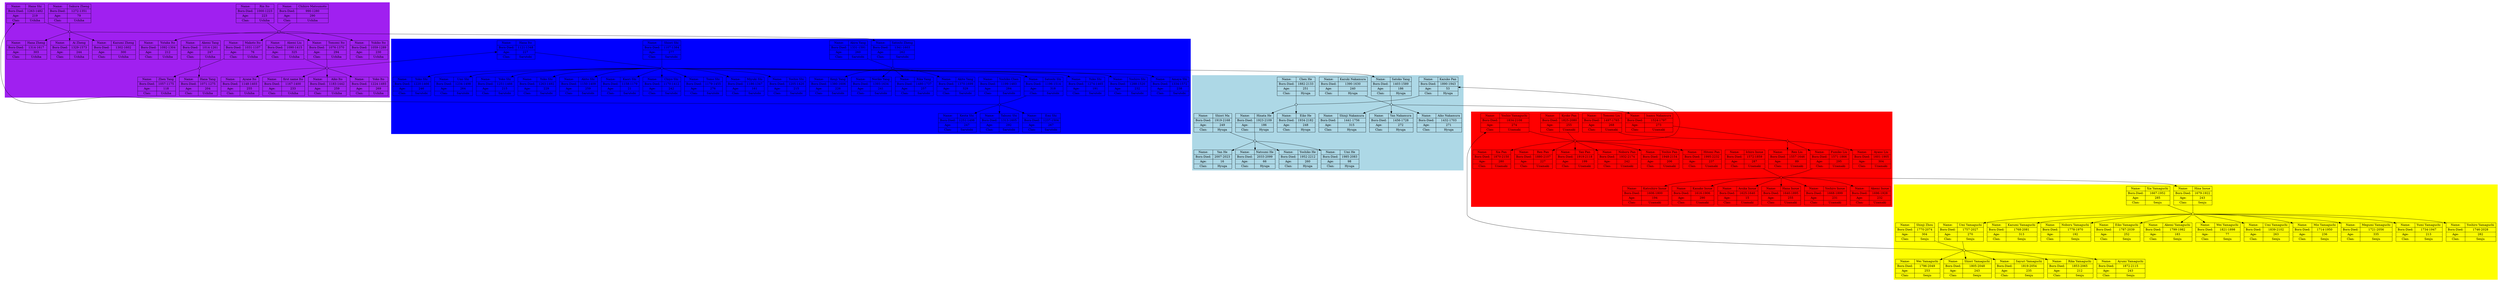 digraph FamilyTree {
	1 -> "1and0" [arrowhead=none]
	0 -> "1and0" [arrowhead=none]
	"1and0" -> 2
	"1and0" -> 3
	"1and0" -> 4
	"1and0" -> 5
	6 -> "6and2" [arrowhead=none]
	2 -> "6and2" [arrowhead=none]
	"6and2" -> 7
	"6and2" -> 8
	9 -> "9and4" [arrowhead=none]
	4 -> "9and4" [arrowhead=none]
	"9and4" -> 10
	"9and4" -> 11
	"9and4" -> 12
	"9and4" -> 13
	"9and4" -> 14
	15 -> "15and10" [arrowhead=none]
	10 -> "15and10" [arrowhead=none]
	"15and10" -> 16
	"15and10" -> 17
	"15and10" -> 18
	"15and10" -> 19
	"15and10" -> 20
	"15and10" -> 21
	"15and10" -> 22
	"15and10" -> 23
	"15and10" -> 24
	"15and10" -> 25
	"15and10" -> 26
	"15and10" -> 27
	"15and10" -> 28
	"15and10" -> 29
	30 -> "30and21" [arrowhead=none]
	21 -> "30and21" [arrowhead=none]
	"30and21" -> 31
	"30and21" -> 32
	"30and21" -> 33
	"30and21" -> 34
	35 -> "35and33" [arrowhead=none]
	33 -> "35and33" [arrowhead=none]
	"35and33" -> 36
	"35and33" -> 37
	"35and33" -> 38
	"35and33" -> 39
	40 -> "40and39" [arrowhead=none]
	39 -> "40and39" [arrowhead=none]
	"40and39" -> 41
	"40and39" -> 42
	"40and39" -> 43
	"40and39" -> 44
	"40and39" -> 45
	46 -> "46and44" [arrowhead=none]
	44 -> "46and44" [arrowhead=none]
	"46and44" -> 47
	"46and44" -> 48
	"46and44" -> 49
	"46and44" -> 50
	51 -> "51and50" [arrowhead=none]
	50 -> "51and50" [arrowhead=none]
	"51and50" -> 52
	"51and50" -> 53
	"51and50" -> 54
	55 -> "55and53" [arrowhead=none]
	53 -> "55and53" [arrowhead=none]
	"55and53" -> 56
	"55and53" -> 57
	"55and53" -> 58
	"55and53" -> 59
	"55and53" -> 60
	"55and53" -> 61
	"55and53" -> 62
	63 -> "63and61" [arrowhead=none]
	61 -> "63and61" [arrowhead=none]
	"63and61" -> 64
	"63and61" -> 65
	"63and61" -> 66
	"63and61" -> 67
	"63and61" -> 68
	"63and61" -> 69
	"63and61" -> 70
	"63and61" -> 71
	"63and61" -> 72
	"63and61" -> 73
	"63and61" -> 74
	75 -> "75and68" [arrowhead=none]
	68 -> "75and68" [arrowhead=none]
	"75and68" -> 76
	"75and68" -> 77
	"75and68" -> 78
	"75and68" -> 79
	"75and68" -> 80
	"75and68" -> 81
	82 -> "82and79" [arrowhead=none]
	79 -> "82and79" [arrowhead=none]
	"82and79" -> 83
	"82and79" -> 84
	"82and79" -> 85
	"82and79" -> 86
	"82and79" -> 87
	"82and79" -> 88
	"82and79" -> 89
	90 -> "90and85" [arrowhead=none]
	85 -> "90and85" [arrowhead=none]
	"90and85" -> 91
	"90and85" -> 92
	93 -> "93and91" [arrowhead=none]
	91 -> "93and91" [arrowhead=none]
	"93and91" -> 94
	"93and91" -> 95
	"93and91" -> 96
	"93and91" -> 97
	subgraph cluster_Uchiha {
		color=purple style=filled
		0 [label="{Name: | Born-Died: | Age: | Clan:} | {Rin Ito | 1000-1223 | 223 | Uchiha}" shape=record]
		1 [label="{Name: | Born-Died: | Age: | Clan:} | {Chihiro Matsumoto | 990-1280 | 290 | Uchiha}" shape=record]
		2 [label="{Name: | Born-Died: | Age: | Clan:} | {Makoto Ito | 1031-1107 | 76 | Uchiha}" shape=record]
		3 [label="{Name: | Born-Died: | Age: | Clan:} | {Yukiko Ito | 1059-1289 | 230 | Uchiha}" shape=record]
		4 [label="{Name: | Born-Died: | Age: | Clan:} | {Tomomi Ito | 1076-1370 | 294 | Uchiha}" shape=record]
		5 [label="{Name: | Born-Died: | Age: | Clan:} | {Yutaka Ito | 1092-1304 | 212 | Uchiha}" shape=record]
		6 [label="{Name: | Born-Died: | Age: | Clan:} | {Akemi Tang | 1014-1261 | 247 | Uchiha}" shape=record]
		7 [label="{Name: | Born-Died: | Age: | Clan:} | {Zhen Tang | 1057-1175 | 118 | Uchiha}" shape=record]
		8 [label="{Name: | Born-Died: | Age: | Clan:} | {Hana Tang | 1071-1275 | 204 | Uchiha}" shape=record]
		9 [label="{Name: | Born-Died: | Age: | Clan:} | {Akemi Liu | 1090-1415 | 325 | Uchiha}" shape=record]
		11 [label="{Name: | Born-Died: | Age: | Clan:} | {Ayane Ito | 1148-1403 | 255 | Uchiha}" shape=record]
		12 [label="{Name: | Born-Died: | Age: | Clan:} | {first name Ito | 1167-1400 | 233 | Uchiha}" shape=record]
		13 [label="{Name: | Born-Died: | Age: | Clan:} | {Aiko Ito | 1183-1442 | 259 | Uchiha}" shape=record]
		14 [label="{Name: | Born-Died: | Age: | Clan:} | {Yoko Ito | 1224-1493 | 269 | Uchiha}" shape=record]
		33 [label="{Name: | Born-Died: | Age: | Clan:} | {Hana Shi | 1263-1482 | 219 | Uchiha}" shape=record]
		35 [label="{Name: | Born-Died: | Age: | Clan:} | {Sakura Zheng | 1272-1351 | 79 | Uchiha}" shape=record]
		36 [label="{Name: | Born-Died: | Age: | Clan:} | {Kazumi Zheng | 1302-1602 | 300 | Uchiha}" shape=record]
		37 [label="{Name: | Born-Died: | Age: | Clan:} | {Hana Zheng | 1314-1617 | 303 | Uchiha}" shape=record]
		38 [label="{Name: | Born-Died: | Age: | Clan:} | {Ai Zheng | 1329-1573 | 244 | Uchiha}" shape=record]
		"1and0" [label="" height=0.2 shape=diamond width=0.2]
		"6and2" [label="" height=0.2 shape=diamond width=0.2]
		"9and4" [label="" height=0.2 shape=diamond width=0.2]
		"35and33" [label="" height=0.2 shape=diamond width=0.2]
	}
	subgraph cluster_Sarutobi {
		color=blue style=filled
		10 [label="{Name: | Born-Died: | Age: | Clan:} | {Hana Ito | 1121-1348 | 227 | Sarutobi}" shape=record]
		15 [label="{Name: | Born-Died: | Age: | Clan:} | {Shiori Shi | 1107-1384 | 277 | Sarutobi}" shape=record]
		16 [label="{Name: | Born-Died: | Age: | Clan:} | {Akito Shi | 1150-1409 | 259 | Sarutobi}" shape=record]
		17 [label="{Name: | Born-Died: | Age: | Clan:} | {Kaori Shi | 1158-1179 | 21 | Sarutobi}" shape=record]
		18 [label="{Name: | Born-Died: | Age: | Clan:} | {Chiyo Shi | 1170-1412 | 242 | Sarutobi}" shape=record]
		19 [label="{Name: | Born-Died: | Age: | Clan:} | {Tomo Shi | 1179-1455 | 276 | Sarutobi}" shape=record]
		20 [label="{Name: | Born-Died: | Age: | Clan:} | {Miyuki Shi | 1186-1347 | 161 | Sarutobi}" shape=record]
		21 [label="{Name: | Born-Died: | Age: | Clan:} | {Satoshi Shi | 1196-1514 | 318 | Sarutobi}" shape=record]
		22 [label="{Name: | Born-Died: | Age: | Clan:} | {Yoshio Shi | 1205-1420 | 215 | Sarutobi}" shape=record]
		23 [label="{Name: | Born-Died: | Age: | Clan:} | {Yoko Shi | 1220-1466 | 246 | Sarutobi}" shape=record]
		24 [label="{Name: | Born-Died: | Age: | Clan:} | {Umi Shi | 1234-1498 | 264 | Sarutobi}" shape=record]
		25 [label="{Name: | Born-Died: | Age: | Clan:} | {Yoko Shi | 1251-1466 | 215 | Sarutobi}" shape=record]
		26 [label="{Name: | Born-Died: | Age: | Clan:} | {Yuko Shi | 1263-1492 | 229 | Sarutobi}" shape=record]
		27 [label="{Name: | Born-Died: | Age: | Clan:} | {Yuko Shi | 1274-1465 | 191 | Sarutobi}" shape=record]
		28 [label="{Name: | Born-Died: | Age: | Clan:} | {Yoshiro Shi | 1288-1520 | 232 | Sarutobi}" shape=record]
		29 [label="{Name: | Born-Died: | Age: | Clan:} | {Amaya Shi | 1334-1572 | 238 | Sarutobi}" shape=record]
		30 [label="{Name: | Born-Died: | Age: | Clan:} | {Yoshiko Chen | 1199-1483 | 284 | Sarutobi}" shape=record]
		31 [label="{Name: | Born-Died: | Age: | Clan:} | {Emi Shi | 1237-1504 | 267 | Sarutobi}" shape=record]
		32 [label="{Name: | Born-Died: | Age: | Clan:} | {Kenta Shi | 1251-1498 | 247 | Sarutobi}" shape=record]
		34 [label="{Name: | Born-Died: | Age: | Clan:} | {Takumi Shi | 1313-1605 | 292 | Sarutobi}" shape=record]
		39 [label="{Name: | Born-Died: | Age: | Clan:} | {Satoshi Zheng | 1341-1603 | 262 | Sarutobi}" shape=record]
		40 [label="{Name: | Born-Died: | Age: | Clan:} | {Akira Yang | 1331-1591 | 260 | Sarutobi}" shape=record]
		41 [label="{Name: | Born-Died: | Age: | Clan:} | {Akito Yang | 1370-1699 | 329 | Sarutobi}" shape=record]
		42 [label="{Name: | Born-Died: | Age: | Clan:} | {Kenji Yang | 1380-1606 | 226 | Sarutobi}" shape=record]
		43 [label="{Name: | Born-Died: | Age: | Clan:} | {Noriko Yang | 1393-1634 | 241 | Sarutobi}" shape=record]
		45 [label="{Name: | Born-Died: | Age: | Clan:} | {Rika Yang | 1480-1737 | 257 | Sarutobi}" shape=record]
		"15and10" [label="" height=0.2 shape=diamond width=0.2]
		"30and21" [label="" height=0.2 shape=diamond width=0.2]
		"40and39" [label="" height=0.2 shape=diamond width=0.2]
	}
	subgraph cluster_Hyuga {
		color=lightblue style=filled
		44 [label="{Name: | Born-Died: | Age: | Clan:} | {Satoko Yang | 1403-1589 | 186 | Hyuga}" shape=record]
		46 [label="{Name: | Born-Died: | Age: | Clan:} | {Kazuki Nakamura | 1390-1630 | 240 | Hyuga}" shape=record]
		47 [label="{Name: | Born-Died: | Age: | Clan:} | {Aiko Nakamura | 1432-1703 | 271 | Hyuga}" shape=record]
		48 [label="{Name: | Born-Died: | Age: | Clan:} | {Shinji Nakamura | 1441-1756 | 315 | Hyuga}" shape=record]
		49 [label="{Name: | Born-Died: | Age: | Clan:} | {Yan Nakamura | 1456-1728 | 272 | Hyuga}" shape=record]
		85 [label="{Name: | Born-Died: | Age: | Clan:} | {Kazuko Pan | 1890-1943 | 53 | Hyuga}" shape=record]
		90 [label="{Name: | Born-Died: | Age: | Clan:} | {Chen He | 1882-2133 | 251 | Hyuga}" shape=record]
		91 [label="{Name: | Born-Died: | Age: | Clan:} | {Hinata He | 1923-2109 | 186 | Hyuga}" shape=record]
		92 [label="{Name: | Born-Died: | Age: | Clan:} | {Eiko He | 1934-2182 | 248 | Hyuga}" shape=record]
		93 [label="{Name: | Born-Died: | Age: | Clan:} | {Shiori Ma | 1919-2168 | 249 | Hyuga}" shape=record]
		94 [label="{Name: | Born-Died: | Age: | Clan:} | {Yoshiko He | 1952-2212 | 260 | Hyuga}" shape=record]
		95 [label="{Name: | Born-Died: | Age: | Clan:} | {Umi He | 1985-2083 | 98 | Hyuga}" shape=record]
		96 [label="{Name: | Born-Died: | Age: | Clan:} | {Yan He | 2007-2023 | 16 | Hyuga}" shape=record]
		97 [label="{Name: | Born-Died: | Age: | Clan:} | {Natsumi He | 2033-2099 | 66 | Hyuga}" shape=record]
		"46and44" [label="" height=0.2 shape=diamond width=0.2]
		"90and85" [label="" height=0.2 shape=diamond width=0.2]
		"93and91" [label="" height=0.2 shape=diamond width=0.2]
	}
	subgraph cluster_Uzamaki {
		color=red style=filled
		50 [label="{Name: | Born-Died: | Age: | Clan:} | {Isamu Nakamura | 1524-1797 | 273 | Uzamaki}" shape=record]
		51 [label="{Name: | Born-Died: | Age: | Clan:} | {Tomomi Liu | 1497-1765 | 268 | Uzamaki}" shape=record]
		52 [label="{Name: | Born-Died: | Age: | Clan:} | {Ren Liu | 1557-1646 | 89 | Uzamaki}" shape=record]
		53 [label="{Name: | Born-Died: | Age: | Clan:} | {Fumiko Liu | 1571-1866 | 295 | Uzamaki}" shape=record]
		54 [label="{Name: | Born-Died: | Age: | Clan:} | {Ayano Liu | 1601-1905 | 304 | Uzamaki}" shape=record]
		55 [label="{Name: | Born-Died: | Age: | Clan:} | {Ichiro Inoue | 1572-1859 | 287 | Uzamaki}" shape=record]
		56 [label="{Name: | Born-Died: | Age: | Clan:} | {Katsuhiro Inoue | 1606-1800 | 194 | Uzamaki}" shape=record]
		57 [label="{Name: | Born-Died: | Age: | Clan:} | {Kanako Inoue | 1616-1906 | 290 | Uzamaki}" shape=record]
		58 [label="{Name: | Born-Died: | Age: | Clan:} | {Asuka Inoue | 1625-1640 | 15 | Uzamaki}" shape=record]
		59 [label="{Name: | Born-Died: | Age: | Clan:} | {Hana Inoue | 1640-1895 | 255 | Uzamaki}" shape=record]
		60 [label="{Name: | Born-Died: | Age: | Clan:} | {Yoshiro Inoue | 1668-1899 | 231 | Uzamaki}" shape=record]
		62 [label="{Name: | Born-Died: | Age: | Clan:} | {Akemi Inoue | 1696-1928 | 232 | Uzamaki}" shape=record]
		79 [label="{Name: | Born-Died: | Age: | Clan:} | {Yoshio Yamaguchi | 1834-2108 | 274 | Uzamaki}" shape=record]
		82 [label="{Name: | Born-Died: | Age: | Clan:} | {Kyoko Pan | 1825-2080 | 255 | Uzamaki}" shape=record]
		83 [label="{Name: | Born-Died: | Age: | Clan:} | {Xia Pan | 1870-2150 | 280 | Uzamaki}" shape=record]
		84 [label="{Name: | Born-Died: | Age: | Clan:} | {Ren Pan | 1880-2107 | 227 | Uzamaki}" shape=record]
		86 [label="{Name: | Born-Died: | Age: | Clan:} | {Yan Pan | 1919-2118 | 199 | Uzamaki}" shape=record]
		87 [label="{Name: | Born-Died: | Age: | Clan:} | {Noboru Pan | 1932-2174 | 242 | Uzamaki}" shape=record]
		88 [label="{Name: | Born-Died: | Age: | Clan:} | {Yoshio Pan | 1948-2154 | 206 | Uzamaki}" shape=record]
		89 [label="{Name: | Born-Died: | Age: | Clan:} | {Hitomi Pan | 1995-2232 | 237 | Uzamaki}" shape=record]
		"51and50" [label="" height=0.2 shape=diamond width=0.2]
		"55and53" [label="" height=0.2 shape=diamond width=0.2]
		"82and79" [label="" height=0.2 shape=diamond width=0.2]
	}
	subgraph cluster_Senju {
		color=yellow style=filled
		61 [label="{Name: | Born-Died: | Age: | Clan:} | {Hina Inoue | 1679-1922 | 243 | Senju}" shape=record]
		63 [label="{Name: | Born-Died: | Age: | Clan:} | {Xia Yamaguchi | 1667-1952 | 285 | Senju}" shape=record]
		64 [label="{Name: | Born-Died: | Age: | Clan:} | {Mio Yamaguchi | 1714-1950 | 236 | Senju}" shape=record]
		65 [label="{Name: | Born-Died: | Age: | Clan:} | {Megumi Yamaguchi | 1721-2056 | 335 | Senju}" shape=record]
		66 [label="{Name: | Born-Died: | Age: | Clan:} | {Yumi Yamaguchi | 1734-1947 | 213 | Senju}" shape=record]
		67 [label="{Name: | Born-Died: | Age: | Clan:} | {Yoshiro Yamaguchi | 1746-2028 | 282 | Senju}" shape=record]
		68 [label="{Name: | Born-Died: | Age: | Clan:} | {Umi Yamaguchi | 1757-2027 | 270 | Senju}" shape=record]
		69 [label="{Name: | Born-Died: | Age: | Clan:} | {Kazumi Yamaguchi | 1768-2081 | 313 | Senju}" shape=record]
		70 [label="{Name: | Born-Died: | Age: | Clan:} | {Noboru Yamaguchi | 1778-1970 | 192 | Senju}" shape=record]
		71 [label="{Name: | Born-Died: | Age: | Clan:} | {Eiko Yamaguchi | 1787-2039 | 252 | Senju}" shape=record]
		72 [label="{Name: | Born-Died: | Age: | Clan:} | {Akemi Yamaguchi | 1799-1982 | 183 | Senju}" shape=record]
		73 [label="{Name: | Born-Died: | Age: | Clan:} | {Wei Yamaguchi | 1821-1898 | 77 | Senju}" shape=record]
		74 [label="{Name: | Born-Died: | Age: | Clan:} | {Umi Yamaguchi | 1839-2102 | 263 | Senju}" shape=record]
		75 [label="{Name: | Born-Died: | Age: | Clan:} | {Shinji Zhou | 1770-2074 | 304 | Senju}" shape=record]
		76 [label="{Name: | Born-Died: | Age: | Clan:} | {Wei Yamaguchi | 1796-2049 | 253 | Senju}" shape=record]
		77 [label="{Name: | Born-Died: | Age: | Clan:} | {Shiori Yamaguchi | 1805-2048 | 243 | Senju}" shape=record]
		78 [label="{Name: | Born-Died: | Age: | Clan:} | {Sayuri Yamaguchi | 1819-2054 | 235 | Senju}" shape=record]
		80 [label="{Name: | Born-Died: | Age: | Clan:} | {Rika Yamaguchi | 1853-2065 | 212 | Senju}" shape=record]
		81 [label="{Name: | Born-Died: | Age: | Clan:} | {Ayumi Yamaguchi | 1872-2115 | 243 | Senju}" shape=record]
		"63and61" [label="" height=0.2 shape=diamond width=0.2]
		"75and68" [label="" height=0.2 shape=diamond width=0.2]
	}
}
